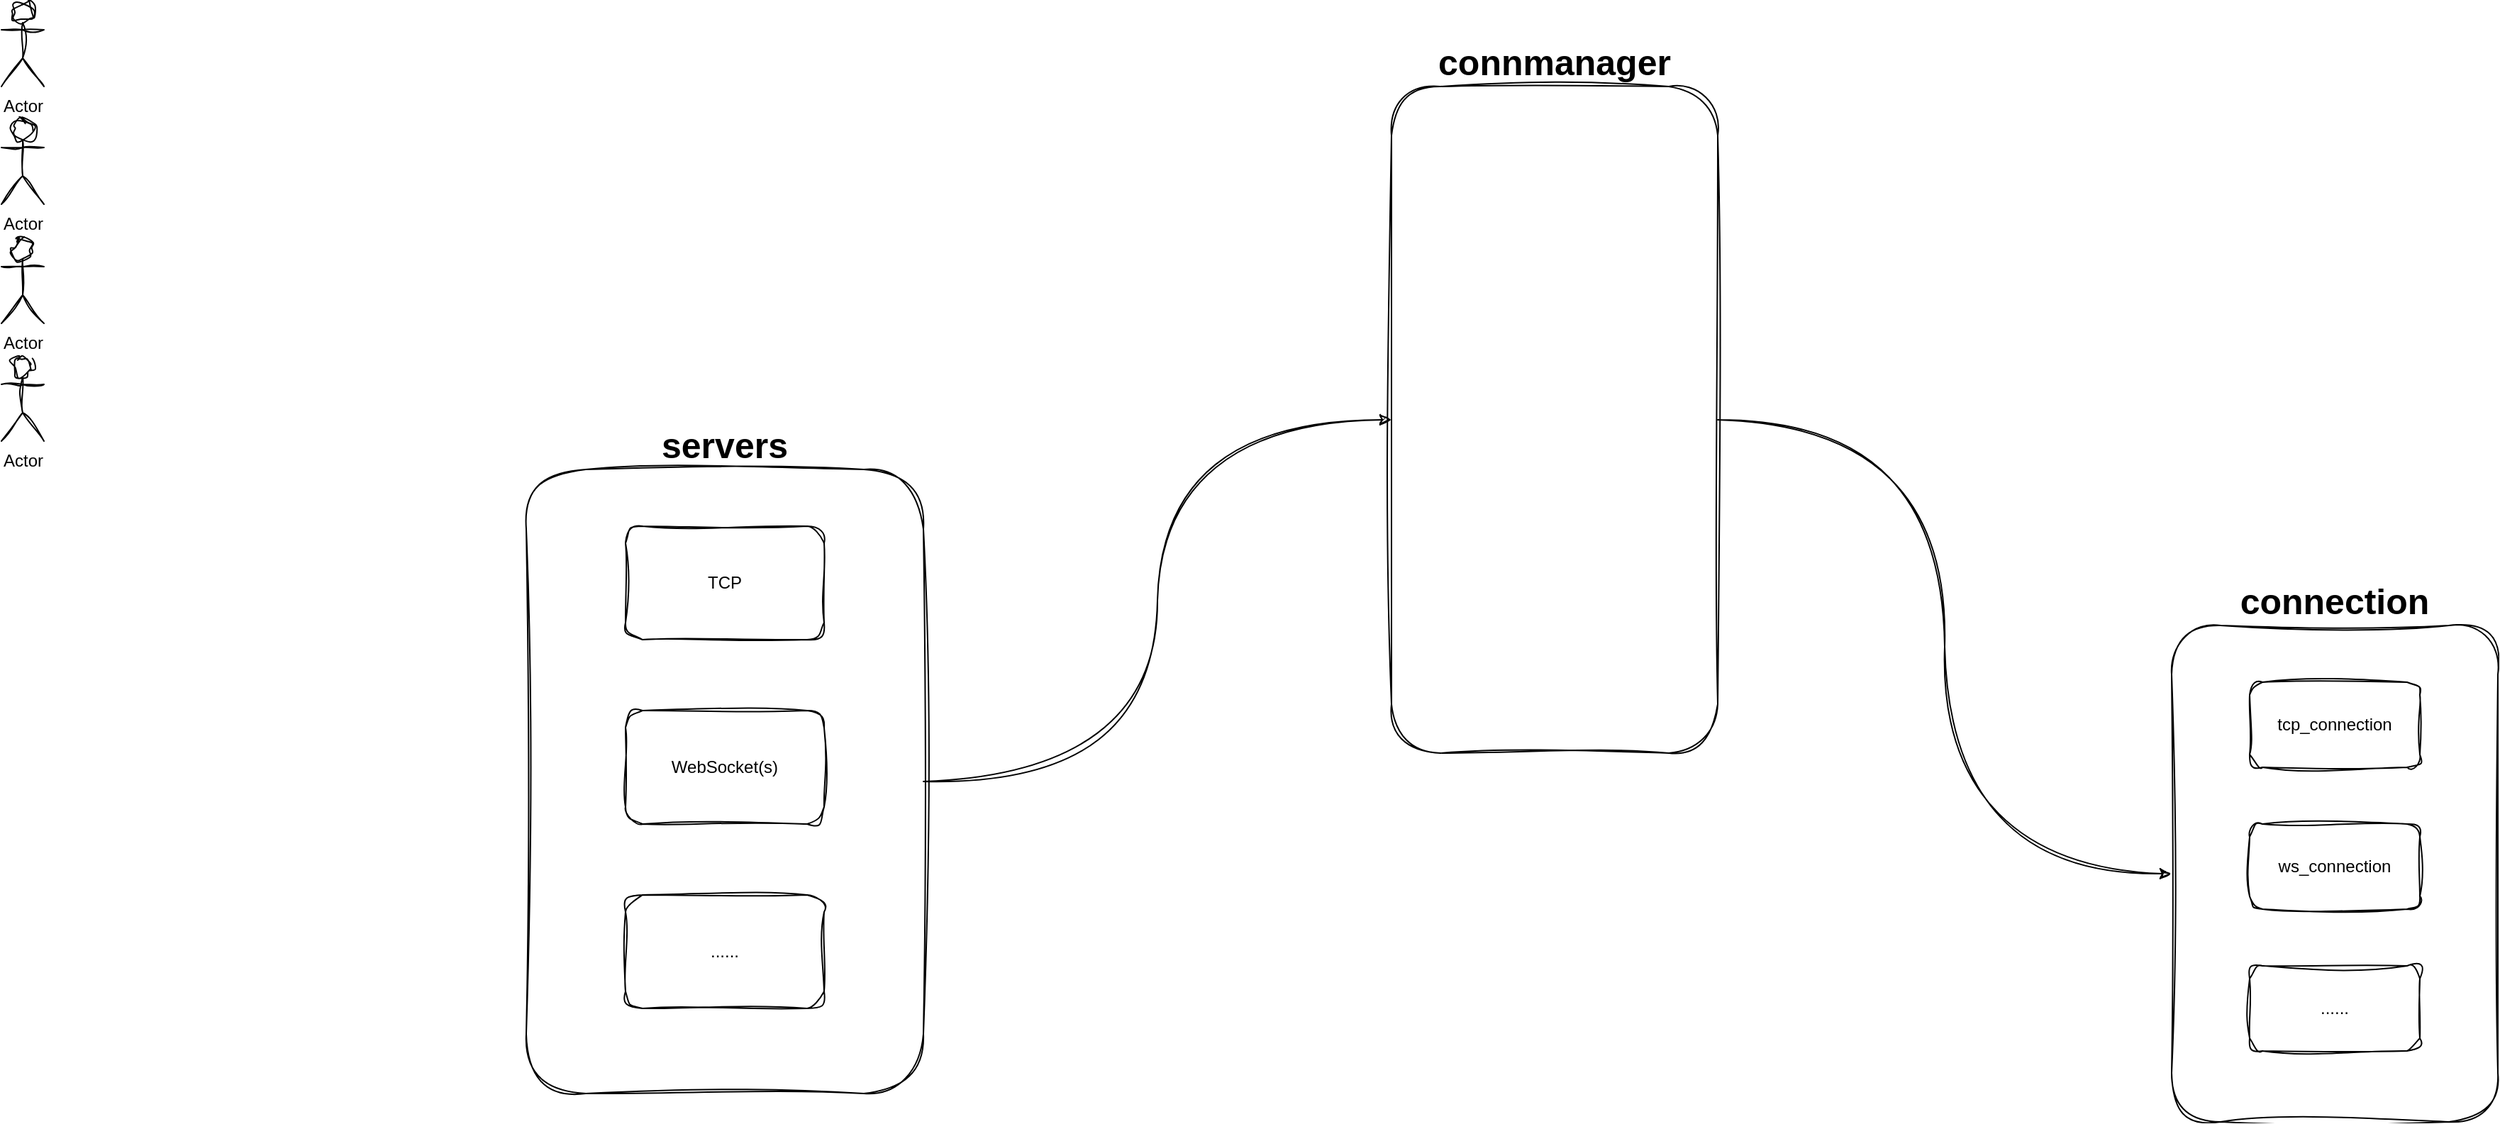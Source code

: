 <mxfile version="23.1.7" type="github">
  <diagram name="第 1 页" id="nSOitCVyQOVlCl4Sjz1o">
    <mxGraphModel dx="2420" dy="1209" grid="1" gridSize="10" guides="1" tooltips="1" connect="1" arrows="1" fold="1" page="0" pageScale="1" pageWidth="827" pageHeight="1169" math="0" shadow="0">
      <root>
        <mxCell id="0" />
        <mxCell id="1" parent="0" />
        <mxCell id="BVacuyv5O_MLZGJECpan-25" style="edgeStyle=orthogonalEdgeStyle;rounded=0;sketch=1;hachureGap=4;jiggle=2;curveFitting=1;orthogonalLoop=1;jettySize=auto;html=1;entryX=0;entryY=0.5;entryDx=0;entryDy=0;curved=1;" edge="1" parent="1" source="BVacuyv5O_MLZGJECpan-14" target="BVacuyv5O_MLZGJECpan-19">
          <mxGeometry relative="1" as="geometry" />
        </mxCell>
        <mxCell id="BVacuyv5O_MLZGJECpan-14" value="connmanager" style="whiteSpace=wrap;html=1;hachureGap=4;fontSize=25;fontStyle=1;labelPosition=center;verticalLabelPosition=top;align=center;verticalAlign=bottom;shadow=0;labelBackgroundColor=none;sketch=1;curveFitting=1;jiggle=2;rounded=1;" vertex="1" parent="1">
          <mxGeometry x="830" y="290" width="230" height="470" as="geometry" />
        </mxCell>
        <mxCell id="BVacuyv5O_MLZGJECpan-17" value="" style="group;shadow=0;labelBackgroundColor=none;sketch=1;curveFitting=1;jiggle=2;rounded=1;" vertex="1" connectable="0" parent="1">
          <mxGeometry x="220" y="560" width="280" height="440" as="geometry" />
        </mxCell>
        <mxCell id="BVacuyv5O_MLZGJECpan-8" value="servers" style="hachureGap=4;shadow=0;glass=0;labelPosition=center;verticalLabelPosition=top;align=center;verticalAlign=bottom;whiteSpace=wrap;html=1;fontSize=25;fontStyle=1;labelBackgroundColor=none;sketch=1;curveFitting=1;jiggle=2;rounded=1;" vertex="1" parent="BVacuyv5O_MLZGJECpan-17">
          <mxGeometry width="280" height="440" as="geometry" />
        </mxCell>
        <mxCell id="BVacuyv5O_MLZGJECpan-10" value="TCP" style="rounded=1;whiteSpace=wrap;html=1;hachureGap=4;flipH=1;flipV=0;labelBackgroundColor=none;sketch=1;curveFitting=1;jiggle=2;" vertex="1" parent="BVacuyv5O_MLZGJECpan-17">
          <mxGeometry x="70" y="40" width="140" height="80" as="geometry" />
        </mxCell>
        <mxCell id="BVacuyv5O_MLZGJECpan-11" value="WebSocket(s)" style="rounded=1;whiteSpace=wrap;html=1;hachureGap=4;flipH=1;flipV=0;labelBackgroundColor=none;sketch=1;curveFitting=1;jiggle=2;" vertex="1" parent="BVacuyv5O_MLZGJECpan-17">
          <mxGeometry x="70" y="170" width="140" height="80" as="geometry" />
        </mxCell>
        <mxCell id="BVacuyv5O_MLZGJECpan-12" value="......" style="rounded=1;whiteSpace=wrap;html=1;hachureGap=4;flipH=1;flipV=0;labelBackgroundColor=none;sketch=1;curveFitting=1;jiggle=2;" vertex="1" parent="BVacuyv5O_MLZGJECpan-17">
          <mxGeometry x="70" y="300" width="140" height="80" as="geometry" />
        </mxCell>
        <mxCell id="BVacuyv5O_MLZGJECpan-2" value="Actor" style="shape=umlActor;verticalLabelPosition=bottom;verticalAlign=top;html=1;outlineConnect=0;movable=1;resizable=1;rotatable=1;deletable=1;editable=1;locked=0;connectable=1;labelBackgroundColor=none;sketch=1;curveFitting=1;jiggle=2;rounded=1;container=0;" vertex="1" parent="1">
          <mxGeometry x="-150" y="230" width="30" height="60" as="geometry" />
        </mxCell>
        <mxCell id="BVacuyv5O_MLZGJECpan-3" value="Actor" style="shape=umlActor;verticalLabelPosition=bottom;verticalAlign=top;html=1;outlineConnect=0;movable=1;resizable=1;rotatable=1;deletable=1;editable=1;locked=0;connectable=1;labelBackgroundColor=none;sketch=1;curveFitting=1;jiggle=2;rounded=1;container=0;" vertex="1" parent="1">
          <mxGeometry x="-150" y="313" width="30" height="60" as="geometry" />
        </mxCell>
        <mxCell id="BVacuyv5O_MLZGJECpan-4" value="Actor" style="shape=umlActor;verticalLabelPosition=bottom;verticalAlign=top;html=1;outlineConnect=0;movable=1;resizable=1;rotatable=1;deletable=1;editable=1;locked=0;connectable=1;labelBackgroundColor=none;sketch=1;curveFitting=1;jiggle=2;rounded=1;container=0;" vertex="1" parent="1">
          <mxGeometry x="-150" y="397" width="30" height="60" as="geometry" />
        </mxCell>
        <mxCell id="BVacuyv5O_MLZGJECpan-5" value="Actor" style="shape=umlActor;verticalLabelPosition=bottom;verticalAlign=top;html=1;outlineConnect=0;movable=1;resizable=1;rotatable=1;deletable=1;editable=1;locked=0;connectable=1;labelBackgroundColor=none;sketch=1;curveFitting=1;jiggle=2;rounded=1;container=0;" vertex="1" parent="1">
          <mxGeometry x="-150" y="480" width="30" height="60" as="geometry" />
        </mxCell>
        <mxCell id="BVacuyv5O_MLZGJECpan-23" value="" style="group" vertex="1" connectable="0" parent="1">
          <mxGeometry x="1380" y="670" width="230" height="350" as="geometry" />
        </mxCell>
        <mxCell id="BVacuyv5O_MLZGJECpan-19" value="connection" style="rounded=1;whiteSpace=wrap;html=1;sketch=1;hachureGap=4;jiggle=2;curveFitting=1;fontSize=25;fontStyle=1;labelPosition=center;verticalLabelPosition=top;align=center;verticalAlign=bottom;" vertex="1" parent="BVacuyv5O_MLZGJECpan-23">
          <mxGeometry width="230" height="350" as="geometry" />
        </mxCell>
        <mxCell id="BVacuyv5O_MLZGJECpan-20" value="tcp_connection" style="rounded=1;whiteSpace=wrap;html=1;sketch=1;hachureGap=4;jiggle=2;curveFitting=1;" vertex="1" parent="BVacuyv5O_MLZGJECpan-23">
          <mxGeometry x="55" y="40" width="120" height="60" as="geometry" />
        </mxCell>
        <mxCell id="BVacuyv5O_MLZGJECpan-21" value="ws_connection" style="rounded=1;whiteSpace=wrap;html=1;sketch=1;hachureGap=4;jiggle=2;curveFitting=1;" vertex="1" parent="BVacuyv5O_MLZGJECpan-23">
          <mxGeometry x="55" y="140" width="120" height="60" as="geometry" />
        </mxCell>
        <mxCell id="BVacuyv5O_MLZGJECpan-22" value="......" style="rounded=1;whiteSpace=wrap;html=1;sketch=1;hachureGap=4;jiggle=2;curveFitting=1;" vertex="1" parent="BVacuyv5O_MLZGJECpan-23">
          <mxGeometry x="55" y="240" width="120" height="60" as="geometry" />
        </mxCell>
        <mxCell id="BVacuyv5O_MLZGJECpan-24" style="edgeStyle=orthogonalEdgeStyle;rounded=0;sketch=1;hachureGap=4;jiggle=2;curveFitting=1;orthogonalLoop=1;jettySize=auto;html=1;entryX=0;entryY=0.5;entryDx=0;entryDy=0;shadow=0;strokeColor=default;curved=1;" edge="1" parent="1" source="BVacuyv5O_MLZGJECpan-8" target="BVacuyv5O_MLZGJECpan-14">
          <mxGeometry relative="1" as="geometry" />
        </mxCell>
      </root>
    </mxGraphModel>
  </diagram>
</mxfile>
